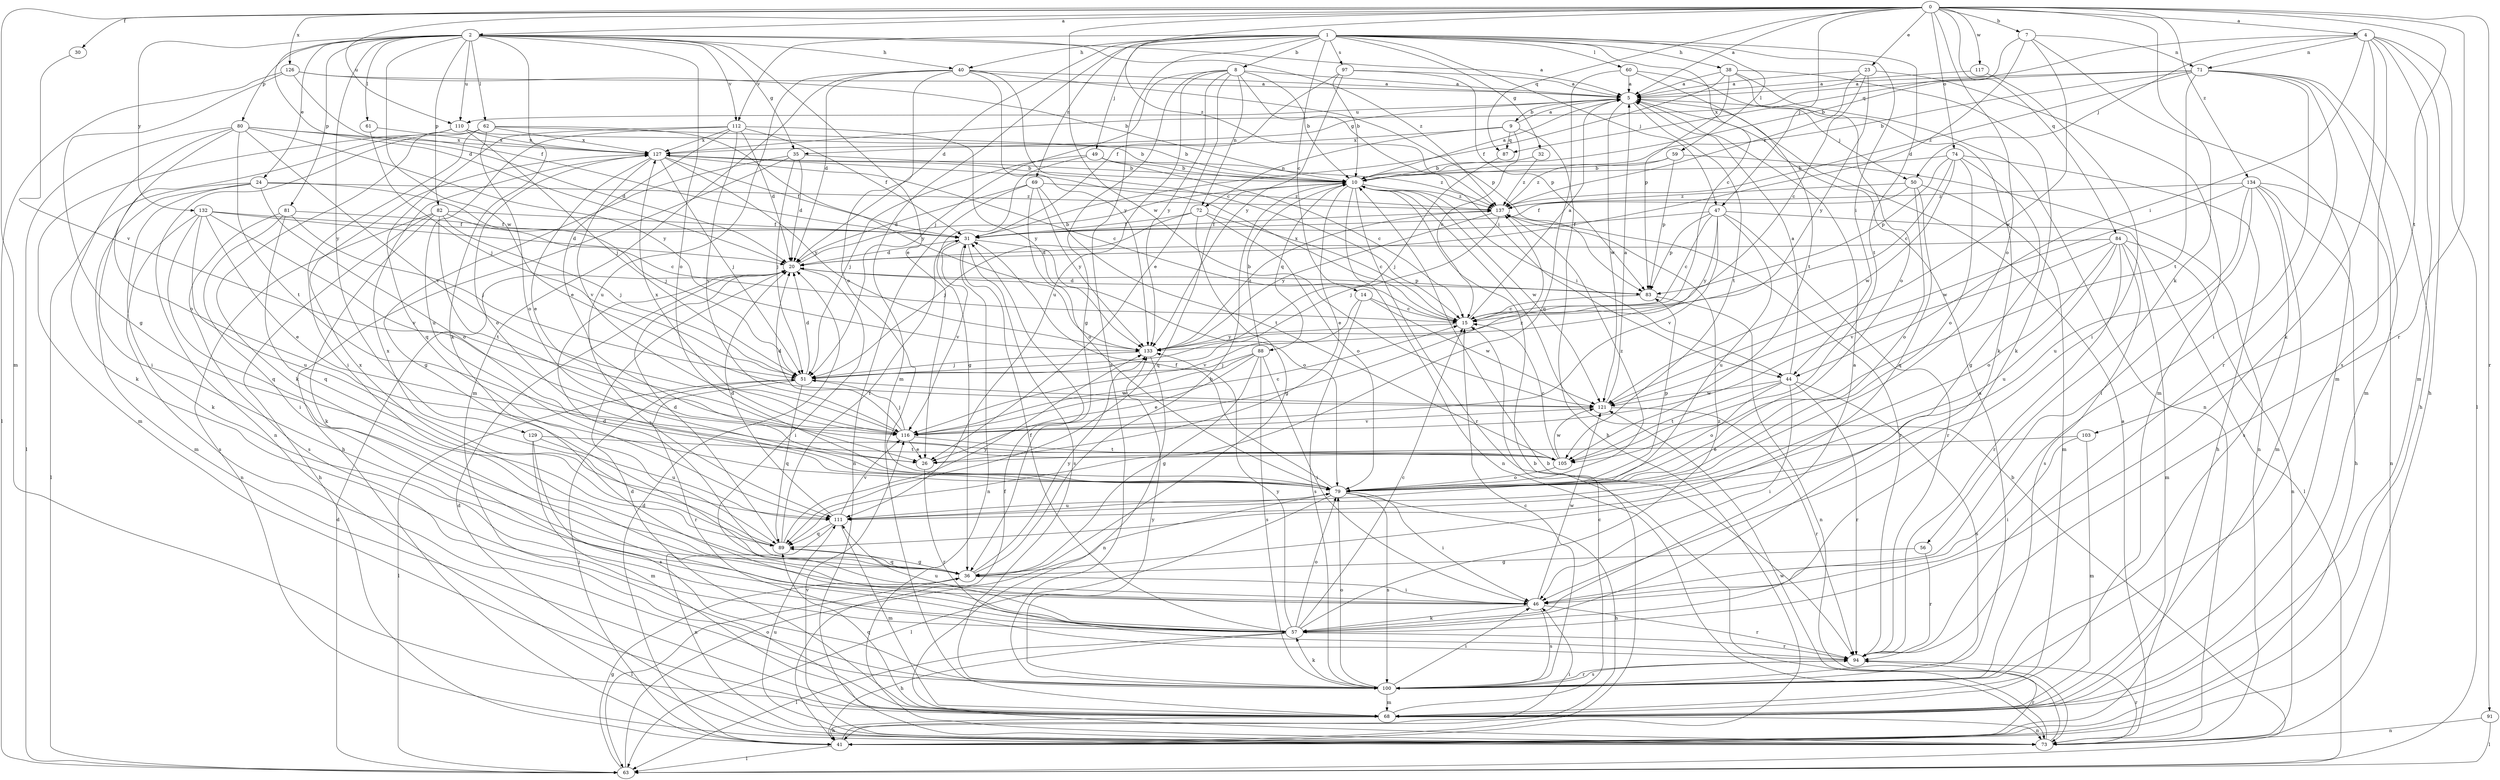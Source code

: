 strict digraph  {
0;
1;
2;
4;
5;
7;
8;
9;
10;
14;
15;
20;
23;
24;
26;
30;
31;
32;
35;
36;
38;
40;
41;
44;
46;
47;
49;
50;
51;
56;
57;
59;
60;
61;
62;
63;
68;
69;
71;
72;
73;
74;
79;
80;
81;
82;
83;
84;
87;
88;
89;
91;
94;
97;
100;
103;
105;
110;
111;
112;
116;
117;
121;
126;
127;
129;
132;
133;
134;
137;
0 -> 2  [label=a];
0 -> 4  [label=a];
0 -> 5  [label=a];
0 -> 7  [label=b];
0 -> 23  [label=e];
0 -> 30  [label=f];
0 -> 47  [label=j];
0 -> 56  [label=k];
0 -> 68  [label=m];
0 -> 74  [label=o];
0 -> 79  [label=o];
0 -> 84  [label=q];
0 -> 87  [label=q];
0 -> 91  [label=r];
0 -> 94  [label=r];
0 -> 103  [label=t];
0 -> 110  [label=u];
0 -> 117  [label=w];
0 -> 121  [label=w];
0 -> 126  [label=x];
0 -> 134  [label=z];
0 -> 137  [label=z];
1 -> 8  [label=b];
1 -> 14  [label=c];
1 -> 15  [label=c];
1 -> 20  [label=d];
1 -> 32  [label=g];
1 -> 38  [label=h];
1 -> 40  [label=h];
1 -> 44  [label=i];
1 -> 47  [label=j];
1 -> 49  [label=j];
1 -> 59  [label=l];
1 -> 60  [label=l];
1 -> 68  [label=m];
1 -> 69  [label=n];
1 -> 97  [label=s];
1 -> 100  [label=s];
1 -> 105  [label=t];
1 -> 112  [label=v];
2 -> 5  [label=a];
2 -> 20  [label=d];
2 -> 24  [label=e];
2 -> 26  [label=e];
2 -> 35  [label=g];
2 -> 40  [label=h];
2 -> 57  [label=k];
2 -> 61  [label=l];
2 -> 62  [label=l];
2 -> 79  [label=o];
2 -> 80  [label=p];
2 -> 81  [label=p];
2 -> 82  [label=p];
2 -> 110  [label=u];
2 -> 112  [label=v];
2 -> 121  [label=w];
2 -> 129  [label=y];
2 -> 132  [label=y];
2 -> 137  [label=z];
4 -> 41  [label=h];
4 -> 44  [label=i];
4 -> 50  [label=j];
4 -> 57  [label=k];
4 -> 63  [label=l];
4 -> 68  [label=m];
4 -> 71  [label=n];
4 -> 87  [label=q];
4 -> 100  [label=s];
5 -> 9  [label=b];
5 -> 35  [label=g];
5 -> 50  [label=j];
5 -> 105  [label=t];
5 -> 110  [label=u];
5 -> 121  [label=w];
7 -> 10  [label=b];
7 -> 20  [label=d];
7 -> 68  [label=m];
7 -> 71  [label=n];
7 -> 121  [label=w];
8 -> 5  [label=a];
8 -> 10  [label=b];
8 -> 26  [label=e];
8 -> 36  [label=g];
8 -> 44  [label=i];
8 -> 51  [label=j];
8 -> 72  [label=n];
8 -> 111  [label=u];
8 -> 133  [label=y];
9 -> 5  [label=a];
9 -> 15  [label=c];
9 -> 41  [label=h];
9 -> 72  [label=n];
9 -> 87  [label=q];
9 -> 127  [label=x];
10 -> 5  [label=a];
10 -> 26  [label=e];
10 -> 44  [label=i];
10 -> 73  [label=n];
10 -> 88  [label=q];
10 -> 89  [label=q];
10 -> 94  [label=r];
10 -> 121  [label=w];
10 -> 137  [label=z];
14 -> 15  [label=c];
14 -> 100  [label=s];
14 -> 116  [label=v];
14 -> 121  [label=w];
15 -> 5  [label=a];
15 -> 127  [label=x];
15 -> 133  [label=y];
20 -> 10  [label=b];
20 -> 46  [label=i];
20 -> 83  [label=p];
23 -> 5  [label=a];
23 -> 15  [label=c];
23 -> 68  [label=m];
23 -> 133  [label=y];
23 -> 137  [label=z];
24 -> 51  [label=j];
24 -> 57  [label=k];
24 -> 63  [label=l];
24 -> 68  [label=m];
24 -> 79  [label=o];
24 -> 137  [label=z];
26 -> 94  [label=r];
30 -> 116  [label=v];
31 -> 20  [label=d];
31 -> 73  [label=n];
31 -> 79  [label=o];
31 -> 100  [label=s];
31 -> 116  [label=v];
32 -> 10  [label=b];
32 -> 137  [label=z];
35 -> 10  [label=b];
35 -> 20  [label=d];
35 -> 36  [label=g];
35 -> 41  [label=h];
35 -> 51  [label=j];
36 -> 10  [label=b];
36 -> 20  [label=d];
36 -> 46  [label=i];
36 -> 63  [label=l];
36 -> 89  [label=q];
36 -> 127  [label=x];
36 -> 133  [label=y];
38 -> 5  [label=a];
38 -> 31  [label=f];
38 -> 57  [label=k];
38 -> 73  [label=n];
38 -> 79  [label=o];
38 -> 83  [label=p];
40 -> 5  [label=a];
40 -> 15  [label=c];
40 -> 20  [label=d];
40 -> 68  [label=m];
40 -> 79  [label=o];
40 -> 83  [label=p];
40 -> 111  [label=u];
40 -> 133  [label=y];
41 -> 10  [label=b];
41 -> 20  [label=d];
41 -> 31  [label=f];
41 -> 46  [label=i];
41 -> 51  [label=j];
41 -> 63  [label=l];
41 -> 94  [label=r];
44 -> 5  [label=a];
44 -> 46  [label=i];
44 -> 79  [label=o];
44 -> 94  [label=r];
44 -> 100  [label=s];
44 -> 105  [label=t];
44 -> 121  [label=w];
46 -> 57  [label=k];
46 -> 94  [label=r];
46 -> 100  [label=s];
46 -> 121  [label=w];
47 -> 15  [label=c];
47 -> 31  [label=f];
47 -> 63  [label=l];
47 -> 83  [label=p];
47 -> 94  [label=r];
47 -> 111  [label=u];
47 -> 116  [label=v];
47 -> 133  [label=y];
49 -> 10  [label=b];
49 -> 15  [label=c];
49 -> 36  [label=g];
49 -> 51  [label=j];
50 -> 31  [label=f];
50 -> 68  [label=m];
50 -> 79  [label=o];
50 -> 89  [label=q];
50 -> 137  [label=z];
51 -> 20  [label=d];
51 -> 63  [label=l];
51 -> 89  [label=q];
51 -> 94  [label=r];
51 -> 121  [label=w];
56 -> 36  [label=g];
56 -> 94  [label=r];
57 -> 5  [label=a];
57 -> 15  [label=c];
57 -> 31  [label=f];
57 -> 41  [label=h];
57 -> 63  [label=l];
57 -> 79  [label=o];
57 -> 94  [label=r];
57 -> 111  [label=u];
57 -> 133  [label=y];
57 -> 137  [label=z];
59 -> 10  [label=b];
59 -> 73  [label=n];
59 -> 83  [label=p];
59 -> 137  [label=z];
60 -> 5  [label=a];
60 -> 57  [label=k];
60 -> 89  [label=q];
60 -> 105  [label=t];
61 -> 51  [label=j];
61 -> 127  [label=x];
62 -> 10  [label=b];
62 -> 46  [label=i];
62 -> 57  [label=k];
62 -> 73  [label=n];
62 -> 79  [label=o];
62 -> 127  [label=x];
62 -> 133  [label=y];
63 -> 10  [label=b];
63 -> 20  [label=d];
63 -> 36  [label=g];
63 -> 79  [label=o];
68 -> 15  [label=c];
68 -> 20  [label=d];
68 -> 41  [label=h];
68 -> 73  [label=n];
68 -> 89  [label=q];
69 -> 20  [label=d];
69 -> 73  [label=n];
69 -> 79  [label=o];
69 -> 105  [label=t];
69 -> 133  [label=y];
69 -> 137  [label=z];
71 -> 5  [label=a];
71 -> 10  [label=b];
71 -> 41  [label=h];
71 -> 46  [label=i];
71 -> 68  [label=m];
71 -> 94  [label=r];
71 -> 105  [label=t];
71 -> 127  [label=x];
71 -> 137  [label=z];
72 -> 15  [label=c];
72 -> 31  [label=f];
72 -> 36  [label=g];
72 -> 51  [label=j];
72 -> 79  [label=o];
73 -> 5  [label=a];
73 -> 10  [label=b];
73 -> 20  [label=d];
73 -> 94  [label=r];
73 -> 111  [label=u];
73 -> 116  [label=v];
73 -> 121  [label=w];
74 -> 10  [label=b];
74 -> 15  [label=c];
74 -> 36  [label=g];
74 -> 41  [label=h];
74 -> 79  [label=o];
74 -> 83  [label=p];
74 -> 121  [label=w];
79 -> 31  [label=f];
79 -> 41  [label=h];
79 -> 46  [label=i];
79 -> 63  [label=l];
79 -> 83  [label=p];
79 -> 100  [label=s];
79 -> 111  [label=u];
79 -> 137  [label=z];
80 -> 20  [label=d];
80 -> 57  [label=k];
80 -> 63  [label=l];
80 -> 79  [label=o];
80 -> 105  [label=t];
80 -> 116  [label=v];
80 -> 127  [label=x];
80 -> 133  [label=y];
81 -> 31  [label=f];
81 -> 46  [label=i];
81 -> 51  [label=j];
81 -> 89  [label=q];
81 -> 100  [label=s];
82 -> 15  [label=c];
82 -> 31  [label=f];
82 -> 41  [label=h];
82 -> 51  [label=j];
82 -> 57  [label=k];
82 -> 73  [label=n];
82 -> 105  [label=t];
83 -> 15  [label=c];
83 -> 20  [label=d];
83 -> 73  [label=n];
84 -> 20  [label=d];
84 -> 68  [label=m];
84 -> 73  [label=n];
84 -> 79  [label=o];
84 -> 94  [label=r];
84 -> 100  [label=s];
84 -> 111  [label=u];
84 -> 116  [label=v];
87 -> 51  [label=j];
88 -> 10  [label=b];
88 -> 26  [label=e];
88 -> 36  [label=g];
88 -> 46  [label=i];
88 -> 51  [label=j];
88 -> 100  [label=s];
88 -> 116  [label=v];
89 -> 20  [label=d];
89 -> 31  [label=f];
89 -> 36  [label=g];
89 -> 127  [label=x];
89 -> 133  [label=y];
91 -> 63  [label=l];
91 -> 73  [label=n];
94 -> 100  [label=s];
97 -> 5  [label=a];
97 -> 10  [label=b];
97 -> 31  [label=f];
97 -> 83  [label=p];
97 -> 133  [label=y];
100 -> 5  [label=a];
100 -> 15  [label=c];
100 -> 46  [label=i];
100 -> 57  [label=k];
100 -> 68  [label=m];
100 -> 79  [label=o];
100 -> 94  [label=r];
100 -> 133  [label=y];
103 -> 26  [label=e];
103 -> 46  [label=i];
103 -> 68  [label=m];
105 -> 15  [label=c];
105 -> 79  [label=o];
105 -> 121  [label=w];
110 -> 10  [label=b];
110 -> 46  [label=i];
110 -> 51  [label=j];
110 -> 68  [label=m];
110 -> 127  [label=x];
111 -> 20  [label=d];
111 -> 68  [label=m];
111 -> 73  [label=n];
111 -> 89  [label=q];
111 -> 116  [label=v];
112 -> 20  [label=d];
112 -> 26  [label=e];
112 -> 31  [label=f];
112 -> 89  [label=q];
112 -> 111  [label=u];
112 -> 116  [label=v];
112 -> 127  [label=x];
112 -> 133  [label=y];
116 -> 15  [label=c];
116 -> 20  [label=d];
116 -> 26  [label=e];
116 -> 51  [label=j];
116 -> 105  [label=t];
116 -> 127  [label=x];
116 -> 137  [label=z];
117 -> 5  [label=a];
117 -> 46  [label=i];
121 -> 5  [label=a];
121 -> 94  [label=r];
121 -> 116  [label=v];
126 -> 5  [label=a];
126 -> 10  [label=b];
126 -> 31  [label=f];
126 -> 36  [label=g];
126 -> 63  [label=l];
127 -> 10  [label=b];
127 -> 15  [label=c];
127 -> 26  [label=e];
127 -> 31  [label=f];
127 -> 51  [label=j];
127 -> 79  [label=o];
127 -> 116  [label=v];
127 -> 133  [label=y];
127 -> 137  [label=z];
129 -> 68  [label=m];
129 -> 100  [label=s];
129 -> 105  [label=t];
129 -> 111  [label=u];
132 -> 20  [label=d];
132 -> 26  [label=e];
132 -> 31  [label=f];
132 -> 89  [label=q];
132 -> 100  [label=s];
132 -> 111  [label=u];
132 -> 116  [label=v];
133 -> 51  [label=j];
133 -> 73  [label=n];
133 -> 137  [label=z];
134 -> 41  [label=h];
134 -> 46  [label=i];
134 -> 68  [label=m];
134 -> 73  [label=n];
134 -> 100  [label=s];
134 -> 111  [label=u];
134 -> 121  [label=w];
134 -> 137  [label=z];
137 -> 31  [label=f];
137 -> 51  [label=j];
137 -> 94  [label=r];
137 -> 133  [label=y];
}

